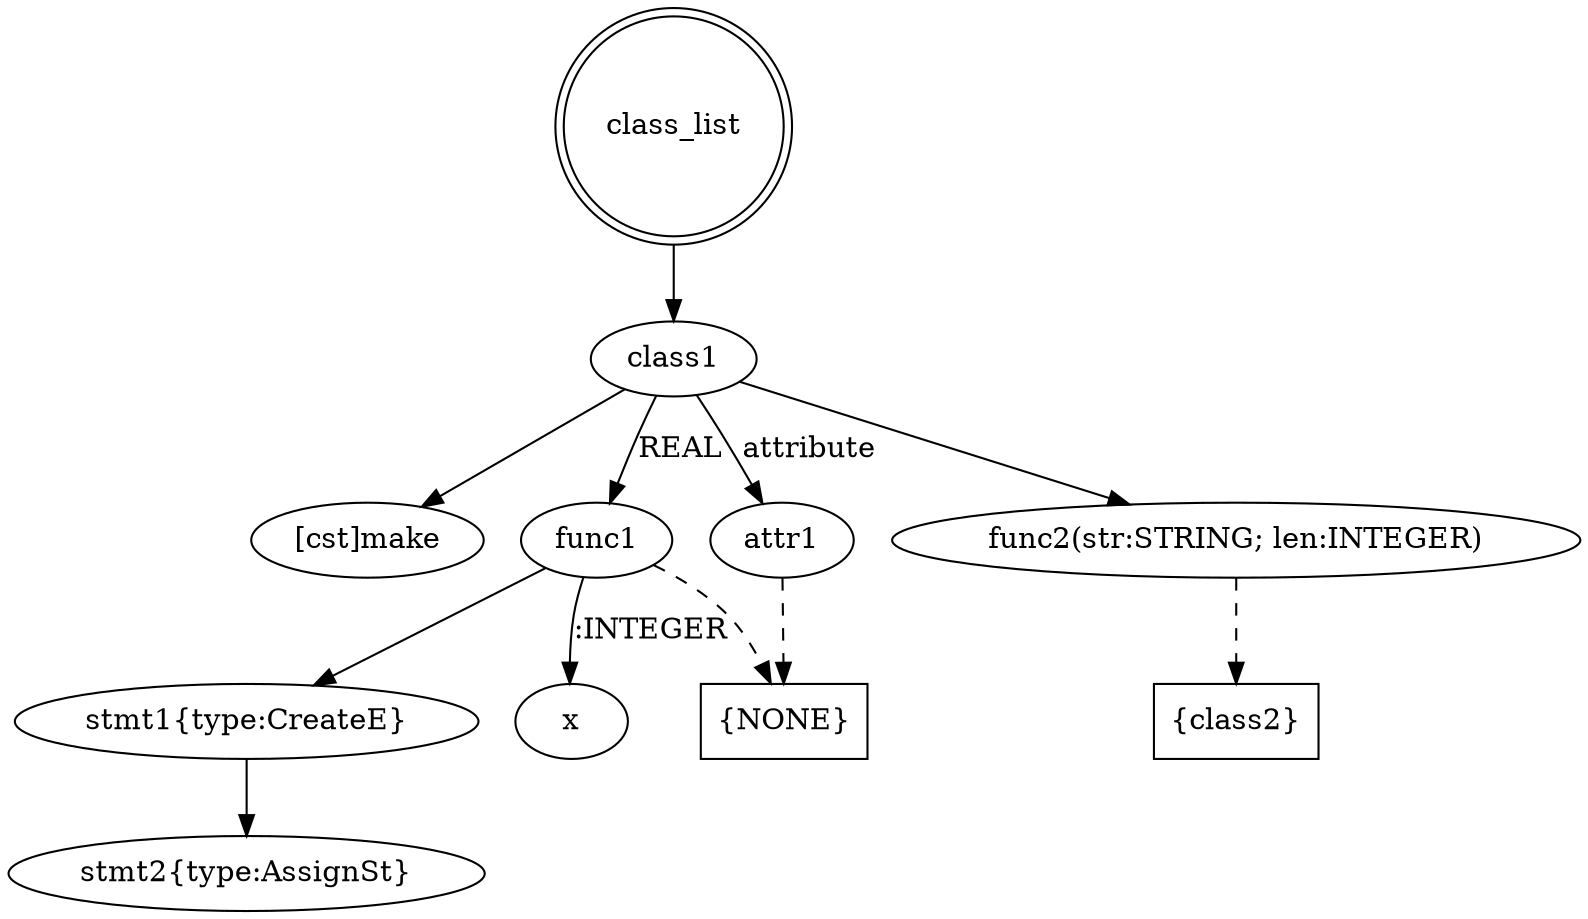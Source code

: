 digraph a{

//----Корень
class_list[shape=doublecircle]
1[label="class1"]
class_list -> 1

//----Конструктор
2[label="[cst]make"]
1->2

//----Область видимости
3[label="{NONE}" shape=box]
6[label="{class2}" shape=box]

//----Функции
4[label="func1"]
5[label="func2(str:STRING; len:INTEGER)"]

1->4[label="REAL"]
4->3[style=dashed]

1->5[label=""]
5->6[style=dashed]

//локалки
7[label="x"]

4->7[label=":INTEGER"]

//тело func1
8[label="stmt1{type:CreateE}"]
9[label="stmt2{type:AssignSt}"]
4->8->9

//----Атрибут
10[label="attr1"]
1->10[label="attribute"]
10->3[style=dashed]
}